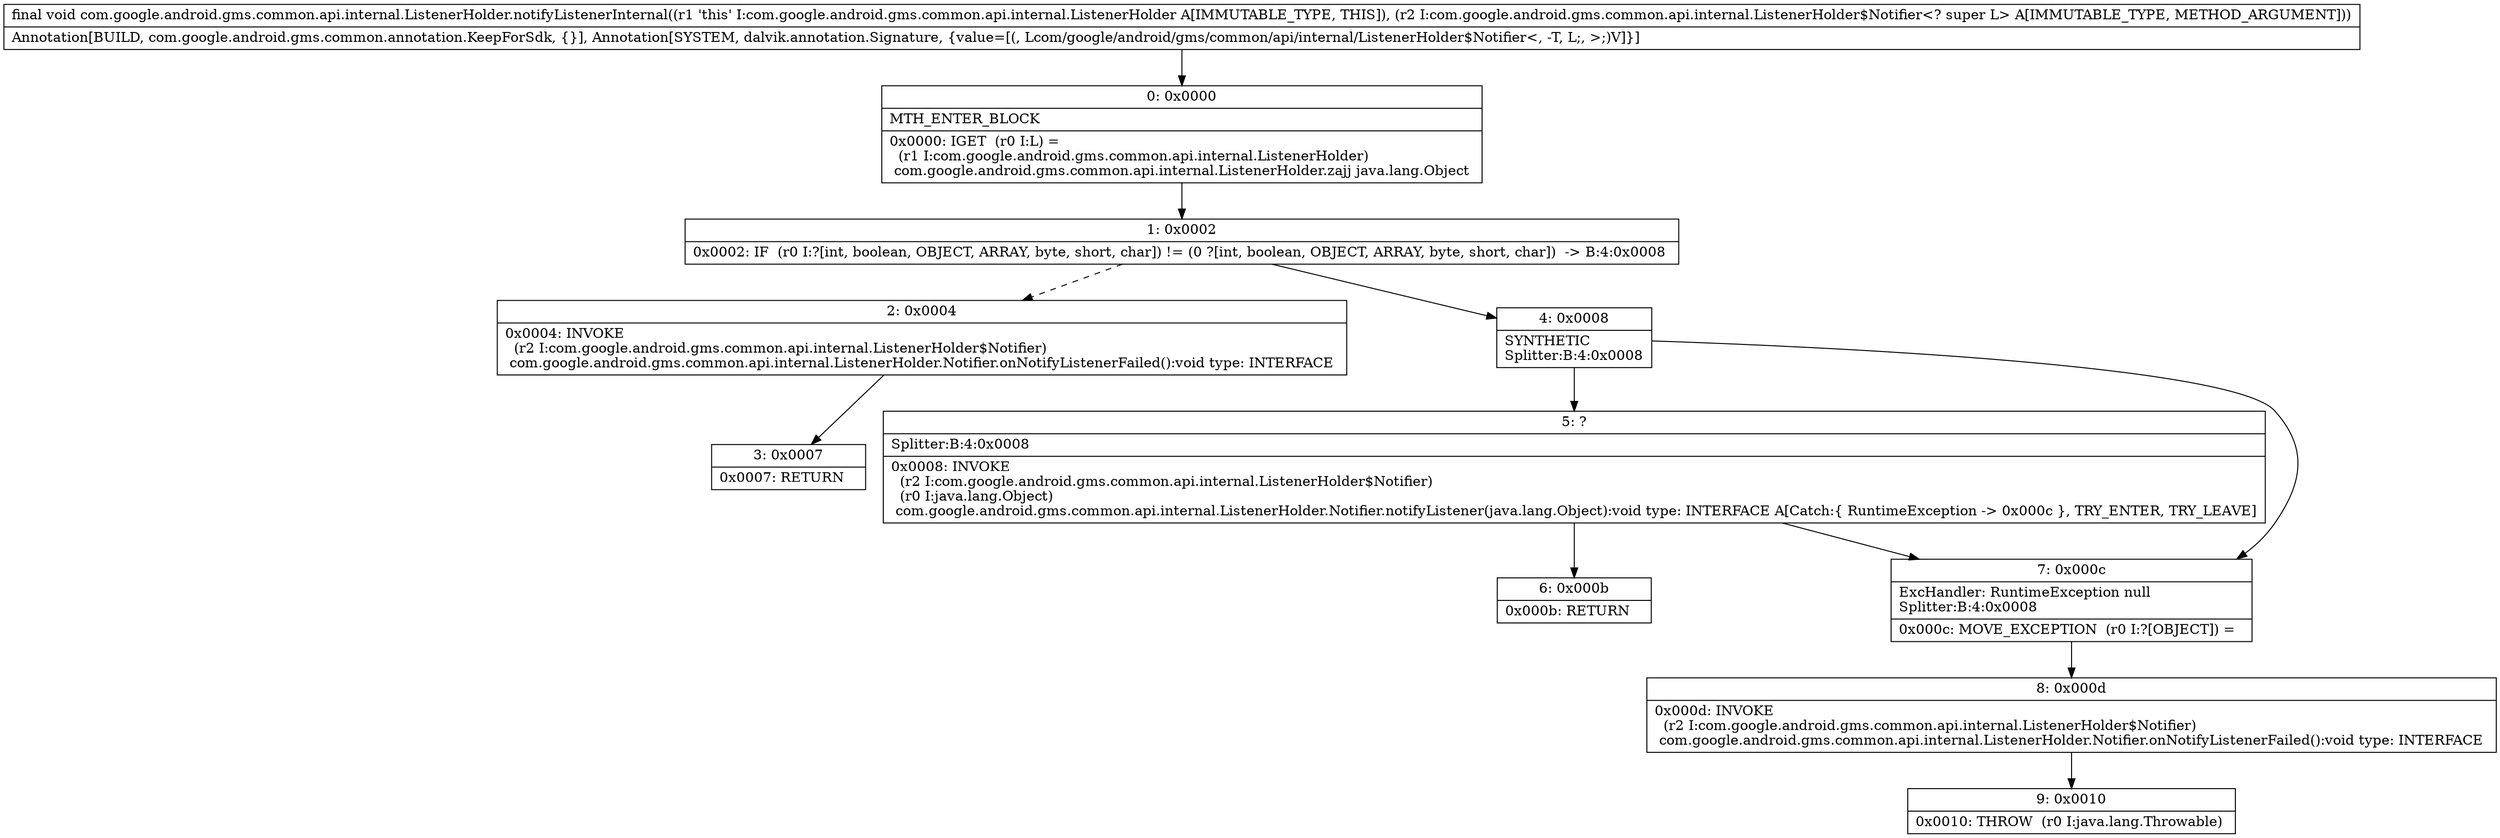digraph "CFG forcom.google.android.gms.common.api.internal.ListenerHolder.notifyListenerInternal(Lcom\/google\/android\/gms\/common\/api\/internal\/ListenerHolder$Notifier;)V" {
Node_0 [shape=record,label="{0\:\ 0x0000|MTH_ENTER_BLOCK\l|0x0000: IGET  (r0 I:L) = \l  (r1 I:com.google.android.gms.common.api.internal.ListenerHolder)\l com.google.android.gms.common.api.internal.ListenerHolder.zajj java.lang.Object \l}"];
Node_1 [shape=record,label="{1\:\ 0x0002|0x0002: IF  (r0 I:?[int, boolean, OBJECT, ARRAY, byte, short, char]) != (0 ?[int, boolean, OBJECT, ARRAY, byte, short, char])  \-\> B:4:0x0008 \l}"];
Node_2 [shape=record,label="{2\:\ 0x0004|0x0004: INVOKE  \l  (r2 I:com.google.android.gms.common.api.internal.ListenerHolder$Notifier)\l com.google.android.gms.common.api.internal.ListenerHolder.Notifier.onNotifyListenerFailed():void type: INTERFACE \l}"];
Node_3 [shape=record,label="{3\:\ 0x0007|0x0007: RETURN   \l}"];
Node_4 [shape=record,label="{4\:\ 0x0008|SYNTHETIC\lSplitter:B:4:0x0008\l}"];
Node_5 [shape=record,label="{5\:\ ?|Splitter:B:4:0x0008\l|0x0008: INVOKE  \l  (r2 I:com.google.android.gms.common.api.internal.ListenerHolder$Notifier)\l  (r0 I:java.lang.Object)\l com.google.android.gms.common.api.internal.ListenerHolder.Notifier.notifyListener(java.lang.Object):void type: INTERFACE A[Catch:\{ RuntimeException \-\> 0x000c \}, TRY_ENTER, TRY_LEAVE]\l}"];
Node_6 [shape=record,label="{6\:\ 0x000b|0x000b: RETURN   \l}"];
Node_7 [shape=record,label="{7\:\ 0x000c|ExcHandler: RuntimeException null\lSplitter:B:4:0x0008\l|0x000c: MOVE_EXCEPTION  (r0 I:?[OBJECT]) =  \l}"];
Node_8 [shape=record,label="{8\:\ 0x000d|0x000d: INVOKE  \l  (r2 I:com.google.android.gms.common.api.internal.ListenerHolder$Notifier)\l com.google.android.gms.common.api.internal.ListenerHolder.Notifier.onNotifyListenerFailed():void type: INTERFACE \l}"];
Node_9 [shape=record,label="{9\:\ 0x0010|0x0010: THROW  (r0 I:java.lang.Throwable) \l}"];
MethodNode[shape=record,label="{final void com.google.android.gms.common.api.internal.ListenerHolder.notifyListenerInternal((r1 'this' I:com.google.android.gms.common.api.internal.ListenerHolder A[IMMUTABLE_TYPE, THIS]), (r2 I:com.google.android.gms.common.api.internal.ListenerHolder$Notifier\<? super L\> A[IMMUTABLE_TYPE, METHOD_ARGUMENT]))  | Annotation[BUILD, com.google.android.gms.common.annotation.KeepForSdk, \{\}], Annotation[SYSTEM, dalvik.annotation.Signature, \{value=[(, Lcom\/google\/android\/gms\/common\/api\/internal\/ListenerHolder$Notifier\<, \-T, L;, \>;)V]\}]\l}"];
MethodNode -> Node_0;
Node_0 -> Node_1;
Node_1 -> Node_2[style=dashed];
Node_1 -> Node_4;
Node_2 -> Node_3;
Node_4 -> Node_5;
Node_4 -> Node_7;
Node_5 -> Node_6;
Node_5 -> Node_7;
Node_7 -> Node_8;
Node_8 -> Node_9;
}

